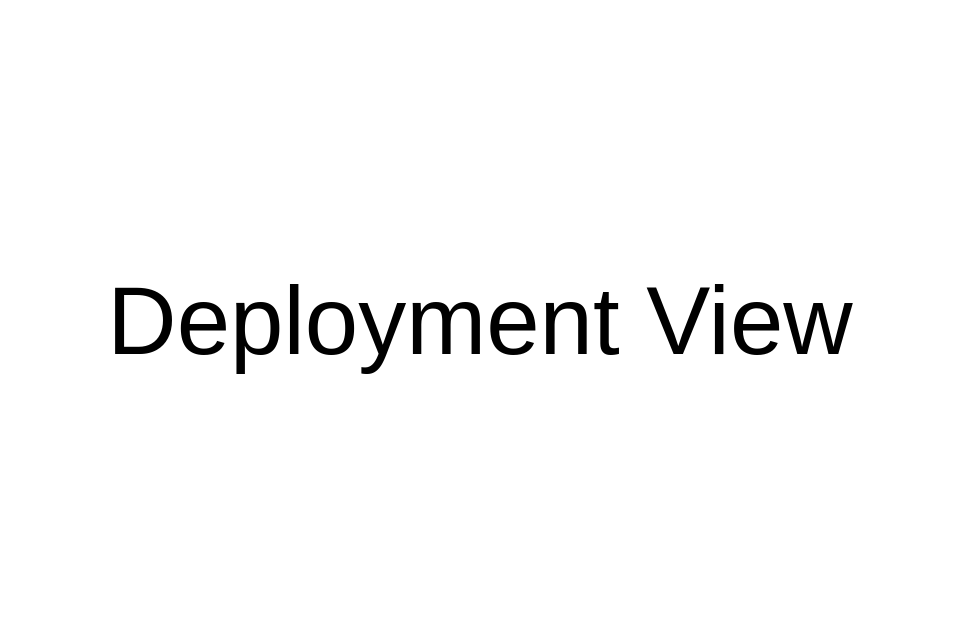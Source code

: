<mxfile compressed="false" version="17.5.0" type="google">
  <diagram name="DEPLOYMENT VIEW" id="85UZ2OnyFOQod6YxbiIE">
    <mxGraphModel grid="1" page="1" gridSize="10" guides="1" tooltips="1" connect="1" arrows="1" fold="1" pageScale="1" pageWidth="827" pageHeight="1169" math="0" shadow="0">
      <root>
        <mxCell id="j9TuQSvZm4gu6ATYUapO-0" />
        <mxCell id="j9TuQSvZm4gu6ATYUapO-1" value="Title" style="" parent="j9TuQSvZm4gu6ATYUapO-0" />
        <mxCell id="j9TuQSvZm4gu6ATYUapO-2" value="Deployment View" style="text;html=1;strokeColor=none;fillColor=none;align=center;verticalAlign=middle;whiteSpace=wrap;rounded=0;fontSize=48;opacity=30;" vertex="1" parent="j9TuQSvZm4gu6ATYUapO-1">
          <mxGeometry x="160" y="200" width="480" height="320" as="geometry" />
        </mxCell>
        <mxCell id="j9TuQSvZm4gu6ATYUapO-3" value="About" style="" parent="j9TuQSvZm4gu6ATYUapO-0" />
      </root>
    </mxGraphModel>
  </diagram>
</mxfile>
